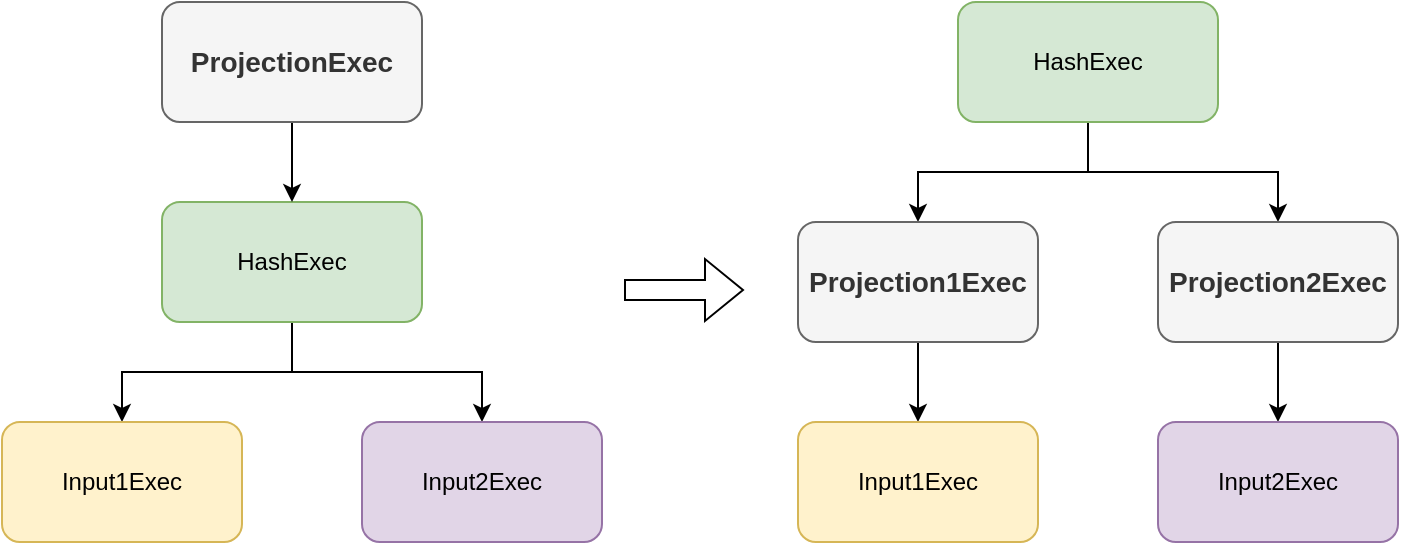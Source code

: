 <mxfile version="14.6.13" type="device"><diagram name="第 1 页" id="BPC7siN4uiEX5nLekAeH"><mxGraphModel dx="1106" dy="852" grid="1" gridSize="10" guides="1" tooltips="1" connect="1" arrows="1" fold="1" page="1" pageScale="1" pageWidth="827" pageHeight="1169" math="0" shadow="0"><root><mxCell id="0"/><mxCell id="1" parent="0"/><mxCell id="x13RwDf_00Q8kAw4IzcE-7" style="edgeStyle=orthogonalEdgeStyle;rounded=0;orthogonalLoop=1;jettySize=auto;html=1;entryX=0.5;entryY=0;entryDx=0;entryDy=0;" parent="1" source="x13RwDf_00Q8kAw4IzcE-1" target="x13RwDf_00Q8kAw4IzcE-4" edge="1"><mxGeometry relative="1" as="geometry"/></mxCell><mxCell id="x13RwDf_00Q8kAw4IzcE-8" style="edgeStyle=orthogonalEdgeStyle;rounded=0;orthogonalLoop=1;jettySize=auto;html=1;" parent="1" source="x13RwDf_00Q8kAw4IzcE-1" target="x13RwDf_00Q8kAw4IzcE-5" edge="1"><mxGeometry relative="1" as="geometry"/></mxCell><mxCell id="x13RwDf_00Q8kAw4IzcE-1" value="HashExec" style="rounded=1;whiteSpace=wrap;html=1;fillColor=#d5e8d4;strokeColor=#82b366;" parent="1" vertex="1"><mxGeometry x="190" y="300" width="130" height="60" as="geometry"/></mxCell><mxCell id="x13RwDf_00Q8kAw4IzcE-3" value="" style="edgeStyle=orthogonalEdgeStyle;rounded=0;orthogonalLoop=1;jettySize=auto;html=1;" parent="1" source="x13RwDf_00Q8kAw4IzcE-2" target="x13RwDf_00Q8kAw4IzcE-1" edge="1"><mxGeometry relative="1" as="geometry"/></mxCell><mxCell id="x13RwDf_00Q8kAw4IzcE-2" value="&lt;b&gt;&lt;font style=&quot;font-size: 14px;&quot;&gt;ProjectionExec&lt;/font&gt;&lt;/b&gt;" style="rounded=1;whiteSpace=wrap;html=1;fillColor=#f5f5f5;strokeColor=#666666;fontColor=#333333;" parent="1" vertex="1"><mxGeometry x="190" y="200" width="130" height="60" as="geometry"/></mxCell><mxCell id="x13RwDf_00Q8kAw4IzcE-4" value="Input1Exec" style="rounded=1;whiteSpace=wrap;html=1;fillColor=#fff2cc;strokeColor=#d6b656;" parent="1" vertex="1"><mxGeometry x="110" y="410" width="120" height="60" as="geometry"/></mxCell><mxCell id="x13RwDf_00Q8kAw4IzcE-5" value="Input2Exec" style="rounded=1;whiteSpace=wrap;html=1;fillColor=#e1d5e7;strokeColor=#9673a6;" parent="1" vertex="1"><mxGeometry x="290" y="410" width="120" height="60" as="geometry"/></mxCell><mxCell id="x13RwDf_00Q8kAw4IzcE-9" style="edgeStyle=orthogonalEdgeStyle;rounded=0;orthogonalLoop=1;jettySize=auto;html=1;entryX=0.5;entryY=0;entryDx=0;entryDy=0;" parent="1" source="x13RwDf_00Q8kAw4IzcE-11" target="x13RwDf_00Q8kAw4IzcE-14" edge="1"><mxGeometry relative="1" as="geometry"/></mxCell><mxCell id="x13RwDf_00Q8kAw4IzcE-10" style="edgeStyle=orthogonalEdgeStyle;rounded=0;orthogonalLoop=1;jettySize=auto;html=1;" parent="1" source="x13RwDf_00Q8kAw4IzcE-11" target="x13RwDf_00Q8kAw4IzcE-15" edge="1"><mxGeometry relative="1" as="geometry"/></mxCell><mxCell id="x13RwDf_00Q8kAw4IzcE-11" value="HashExec" style="rounded=1;whiteSpace=wrap;html=1;fillColor=#d5e8d4;strokeColor=#82b366;" parent="1" vertex="1"><mxGeometry x="588" y="200" width="130" height="60" as="geometry"/></mxCell><mxCell id="x13RwDf_00Q8kAw4IzcE-18" value="" style="edgeStyle=orthogonalEdgeStyle;rounded=0;orthogonalLoop=1;jettySize=auto;html=1;" parent="1" source="x13RwDf_00Q8kAw4IzcE-14" target="x13RwDf_00Q8kAw4IzcE-16" edge="1"><mxGeometry relative="1" as="geometry"/></mxCell><mxCell id="x13RwDf_00Q8kAw4IzcE-14" value="&lt;b&gt;&lt;font style=&quot;font-size: 14px;&quot;&gt;Projection1Exec&lt;/font&gt;&lt;/b&gt;" style="rounded=1;whiteSpace=wrap;html=1;fillColor=#f5f5f5;strokeColor=#666666;fontColor=#333333;" parent="1" vertex="1"><mxGeometry x="508" y="310" width="120" height="60" as="geometry"/></mxCell><mxCell id="x13RwDf_00Q8kAw4IzcE-19" value="" style="edgeStyle=orthogonalEdgeStyle;rounded=0;orthogonalLoop=1;jettySize=auto;html=1;" parent="1" source="x13RwDf_00Q8kAw4IzcE-15" target="x13RwDf_00Q8kAw4IzcE-17" edge="1"><mxGeometry relative="1" as="geometry"/></mxCell><mxCell id="x13RwDf_00Q8kAw4IzcE-15" value="&lt;b&gt;&lt;font style=&quot;font-size: 14px;&quot;&gt;Projection2Exec&lt;/font&gt;&lt;/b&gt;" style="rounded=1;whiteSpace=wrap;html=1;fillColor=#f5f5f5;strokeColor=#666666;fontColor=#333333;" parent="1" vertex="1"><mxGeometry x="688" y="310" width="120" height="60" as="geometry"/></mxCell><mxCell id="x13RwDf_00Q8kAw4IzcE-16" value="Input1Exec" style="rounded=1;whiteSpace=wrap;html=1;fillColor=#fff2cc;strokeColor=#d6b656;" parent="1" vertex="1"><mxGeometry x="508" y="410" width="120" height="60" as="geometry"/></mxCell><mxCell id="x13RwDf_00Q8kAw4IzcE-17" value="Input2Exec" style="rounded=1;whiteSpace=wrap;html=1;fillColor=#e1d5e7;strokeColor=#9673a6;" parent="1" vertex="1"><mxGeometry x="688" y="410" width="120" height="60" as="geometry"/></mxCell><mxCell id="x13RwDf_00Q8kAw4IzcE-20" value="" style="shape=flexArrow;endArrow=classic;html=1;rounded=0;" parent="1" edge="1"><mxGeometry width="50" height="50" relative="1" as="geometry"><mxPoint x="421" y="344" as="sourcePoint"/><mxPoint x="481" y="344" as="targetPoint"/></mxGeometry></mxCell></root></mxGraphModel></diagram></mxfile>
